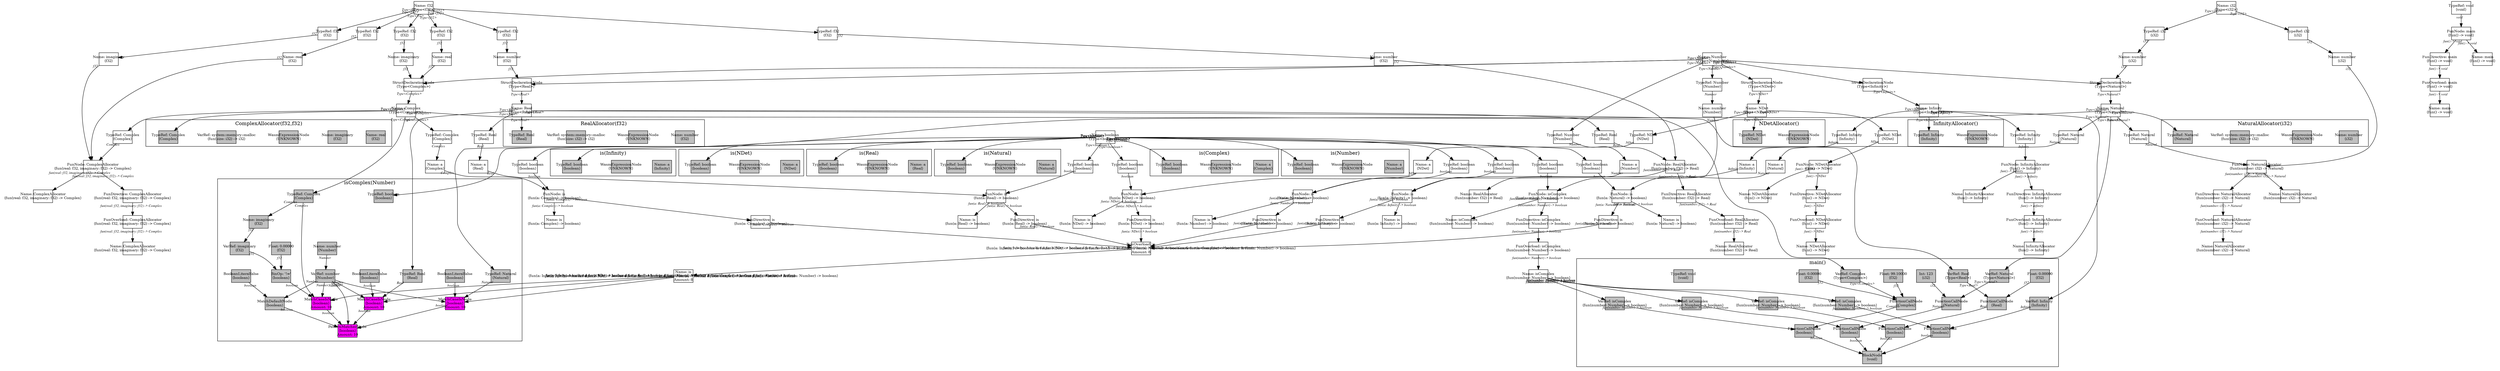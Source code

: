 digraph Document {
  node [shape=box,fixedsize=shape fontsize=10]
  1 [label="Name: i32\n⟨Type<i32>⟩", fillcolor=grey];
  2 [label="Name: f32\n⟨Type<f32>⟩", fillcolor=grey];
  3 [label="Name: boolean\n⟨Type<boolean>⟩", fillcolor=grey];
  4 [label="Name: Number\n⟨Type<Number>⟩", fillcolor=grey];
  5 [label="StructDeclarationNode\n⟨Type<Infinity>⟩", fillcolor=grey];
  6 [label="Name: Infinity\n⟨Type<Infinity>⟩", fillcolor=grey];
  7 [label="StructDeclarationNode\n⟨Type<NDet>⟩", fillcolor=grey];
  8 [label="Name: NDet\n⟨Type<NDet>⟩", fillcolor=grey];
  9 [label="StructDeclarationNode\n⟨Type<Real>⟩", fillcolor=grey];
  10 [label="TypeRef: f32\n⟨f32⟩", fillcolor=grey];
  11 [label="Name: number\n⟨f32⟩", fillcolor=grey];
  12 [label="Name: Real\n⟨Type<Real>⟩", fillcolor=grey];
  13 [label="StructDeclarationNode\n⟨Type<Natural>⟩", fillcolor=grey];
  14 [label="TypeRef: i32\n⟨i32⟩", fillcolor=grey];
  15 [label="Name: number\n⟨i32⟩", fillcolor=grey];
  16 [label="Name: Natural\n⟨Type<Natural>⟩", fillcolor=grey];
  17 [label="StructDeclarationNode\n⟨Type<Complex>⟩", fillcolor=grey];
  18 [label="TypeRef: f32\n⟨f32⟩", fillcolor=grey];
  19 [label="Name: real\n⟨f32⟩", fillcolor=grey];
  20 [label="TypeRef: f32\n⟨f32⟩", fillcolor=grey];
  21 [label="Name: imaginary\n⟨f32⟩", fillcolor=grey];
  22 [label="Name: Complex\n⟨Type<Complex>⟩", fillcolor=grey];
  23 [label="FunOverload: isComplex\n⟨fun(number: Number) -> boolean⟩", fillcolor=grey];
  24 [label="FunDirective: isComplex\n⟨fun(number: Number) -> boolean⟩", fillcolor=grey];
  25 [label="FunNode: isComplex\n⟨fun(number: Number) -> boolean⟩", fillcolor=grey];
  26 [label="TypeRef: Number\n⟨Number⟩", fillcolor=grey];
  27 [label="Name: number\n⟨Number⟩", fillcolor=grey];
  28 [label="TypeRef: boolean\n⟨boolean⟩", fillcolor=grey];
  29 [label="Name: isComplex\n⟨fun(number: Number) -> boolean⟩", fillcolor=grey];
  30 [label="Name: isComplex\n⟨fun(number: Number) -> boolean⟩", fillcolor=grey];
  31 [label="FunOverload: main\n⟨fun() -> void⟩", fillcolor=grey];
  32 [label="FunDirective: main\n⟨fun() -> void⟩", fillcolor=grey];
  33 [label="FunNode: main\n⟨fun() -> void⟩", fillcolor=grey];
  34 [label="TypeRef: void\n⟨void⟩", fillcolor=grey];
  35 [label="Name: main\n⟨fun() -> void⟩", fillcolor=grey];
  36 [label="Name: main\n⟨fun() -> void⟩", fillcolor=grey];
  37 [label="FunOverload: InfinityAllocator\n⟨fun() -> Infinity⟩", fillcolor=grey];
  38 [label="FunDirective: InfinityAllocator\n⟨fun() -> Infinity⟩", fillcolor=grey];
  39 [label="FunNode: InfinityAllocator\n⟨fun() -> Infinity⟩", fillcolor=grey];
  40 [label="TypeRef: Infinity\n⟨Infinity⟩", fillcolor=grey];
  41 [label="Name: InfinityAllocator\n⟨fun() -> Infinity⟩", fillcolor=grey];
  42 [label="Name: InfinityAllocator\n⟨fun() -> Infinity⟩", fillcolor=grey];
  43 [label="FunOverload: is\n⟨fun(a: Infinity) -> boolean & fun(a: NDet) -> boolean & fun(a: Real) -> boolean & fun(a: Natural) -> boolean & fun(a: Complex) -> boolean & fun(a: Number) -> boolean⟩
Amount: 8", fillcolor=magenta];
  44 [label="FunDirective: is\n⟨fun(a: Infinity) -> boolean⟩", fillcolor=grey];
  45 [label="FunNode: is\n⟨fun(a: Infinity) -> boolean⟩", fillcolor=grey];
  46 [label="TypeRef: Infinity\n⟨Infinity⟩", fillcolor=grey];
  47 [label="Name: a\n⟨Infinity⟩", fillcolor=grey];
  48 [label="TypeRef: boolean\n⟨boolean⟩", fillcolor=grey];
  49 [label="Name: is\n⟨fun(a: Infinity) -> boolean⟩", fillcolor=grey];
  50 [label="FunDirective: is\n⟨fun(a: NDet) -> boolean⟩", fillcolor=grey];
  51 [label="FunNode: is\n⟨fun(a: NDet) -> boolean⟩", fillcolor=grey];
  52 [label="TypeRef: NDet\n⟨NDet⟩", fillcolor=grey];
  53 [label="Name: a\n⟨NDet⟩", fillcolor=grey];
  54 [label="TypeRef: boolean\n⟨boolean⟩", fillcolor=grey];
  55 [label="Name: is\n⟨fun(a: NDet) -> boolean⟩", fillcolor=grey];
  56 [label="FunDirective: is\n⟨fun(a: Real) -> boolean⟩", fillcolor=grey];
  57 [label="FunNode: is\n⟨fun(a: Real) -> boolean⟩", fillcolor=grey];
  58 [label="TypeRef: Real\n⟨Real⟩", fillcolor=grey];
  59 [label="Name: a\n⟨Real⟩", fillcolor=grey];
  60 [label="TypeRef: boolean\n⟨boolean⟩", fillcolor=grey];
  61 [label="Name: is\n⟨fun(a: Real) -> boolean⟩", fillcolor=grey];
  62 [label="FunDirective: is\n⟨fun(a: Natural) -> boolean⟩", fillcolor=grey];
  63 [label="FunNode: is\n⟨fun(a: Natural) -> boolean⟩", fillcolor=grey];
  64 [label="TypeRef: Natural\n⟨Natural⟩", fillcolor=grey];
  65 [label="Name: a\n⟨Natural⟩", fillcolor=grey];
  66 [label="TypeRef: boolean\n⟨boolean⟩", fillcolor=grey];
  67 [label="Name: is\n⟨fun(a: Natural) -> boolean⟩", fillcolor=grey];
  68 [label="FunDirective: is\n⟨fun(a: Complex) -> boolean⟩", fillcolor=grey];
  69 [label="FunNode: is\n⟨fun(a: Complex) -> boolean⟩", fillcolor=grey];
  70 [label="TypeRef: Complex\n⟨Complex⟩", fillcolor=grey];
  71 [label="Name: a\n⟨Complex⟩", fillcolor=grey];
  72 [label="TypeRef: boolean\n⟨boolean⟩", fillcolor=grey];
  73 [label="Name: is\n⟨fun(a: Complex) -> boolean⟩", fillcolor=grey];
  74 [label="FunDirective: is\n⟨fun(a: Number) -> boolean⟩", fillcolor=grey];
  75 [label="FunNode: is\n⟨fun(a: Number) -> boolean⟩", fillcolor=grey];
  76 [label="TypeRef: Number\n⟨Number⟩", fillcolor=grey];
  77 [label="Name: a\n⟨Number⟩", fillcolor=grey];
  78 [label="TypeRef: boolean\n⟨boolean⟩", fillcolor=grey];
  79 [label="Name: is\n⟨fun(a: Number) -> boolean⟩", fillcolor=grey];
  80 [label="Name: is\n⟨fun(a: Infinity) -> boolean & fun(a: NDet) -> boolean & fun(a: Real) -> boolean & fun(a: Natural) -> boolean & fun(a: Complex) -> boolean & fun(a: Number) -> boolean⟩
Amount: 8", fillcolor=magenta];
  81 [label="FunOverload: NDetAllocator\n⟨fun() -> NDet⟩", fillcolor=grey];
  82 [label="FunDirective: NDetAllocator\n⟨fun() -> NDet⟩", fillcolor=grey];
  83 [label="FunNode: NDetAllocator\n⟨fun() -> NDet⟩", fillcolor=grey];
  84 [label="TypeRef: NDet\n⟨NDet⟩", fillcolor=grey];
  85 [label="Name: NDetAllocator\n⟨fun() -> NDet⟩", fillcolor=grey];
  86 [label="Name: NDetAllocator\n⟨fun() -> NDet⟩", fillcolor=grey];
  87 [label="FunOverload: RealAllocator\n⟨fun(number: f32) -> Real⟩", fillcolor=grey];
  88 [label="FunDirective: RealAllocator\n⟨fun(number: f32) -> Real⟩", fillcolor=grey];
  89 [label="FunNode: RealAllocator\n⟨fun(number: f32) -> Real⟩", fillcolor=grey];
  90 [label="TypeRef: f32\n⟨f32⟩", fillcolor=grey];
  91 [label="Name: number\n⟨f32⟩", fillcolor=grey];
  92 [label="TypeRef: Real\n⟨Real⟩", fillcolor=grey];
  93 [label="Name: RealAllocator\n⟨fun(number: f32) -> Real⟩", fillcolor=grey];
  94 [label="Name: RealAllocator\n⟨fun(number: f32) -> Real⟩", fillcolor=grey];
  95 [label="FunOverload: NaturalAllocator\n⟨fun(number: i32) -> Natural⟩", fillcolor=grey];
  96 [label="FunDirective: NaturalAllocator\n⟨fun(number: i32) -> Natural⟩", fillcolor=grey];
  97 [label="FunNode: NaturalAllocator\n⟨fun(number: i32) -> Natural⟩", fillcolor=grey];
  98 [label="TypeRef: i32\n⟨i32⟩", fillcolor=grey];
  99 [label="Name: number\n⟨i32⟩", fillcolor=grey];
  100 [label="TypeRef: Natural\n⟨Natural⟩", fillcolor=grey];
  101 [label="Name: NaturalAllocator\n⟨fun(number: i32) -> Natural⟩", fillcolor=grey];
  102 [label="Name: NaturalAllocator\n⟨fun(number: i32) -> Natural⟩", fillcolor=grey];
  103 [label="FunOverload: ComplexAllocator\n⟨fun(real: f32, imaginary: f32) -> Complex⟩", fillcolor=grey];
  104 [label="FunDirective: ComplexAllocator\n⟨fun(real: f32, imaginary: f32) -> Complex⟩", fillcolor=grey];
  105 [label="FunNode: ComplexAllocator\n⟨fun(real: f32, imaginary: f32) -> Complex⟩", fillcolor=grey];
  106 [label="TypeRef: f32\n⟨f32⟩", fillcolor=grey];
  107 [label="Name: real\n⟨f32⟩", fillcolor=grey];
  108 [label="TypeRef: f32\n⟨f32⟩", fillcolor=grey];
  109 [label="Name: imaginary\n⟨f32⟩", fillcolor=grey];
  110 [label="TypeRef: Complex\n⟨Complex⟩", fillcolor=grey];
  111 [label="Name: ComplexAllocator\n⟨fun(real: f32, imaginary: f32) -> Complex⟩", fillcolor=grey];
  112 [label="Name: ComplexAllocator\n⟨fun(real: f32, imaginary: f32) -> Complex⟩", fillcolor=grey];
  subgraph cluster0 {
    node [style=filled, fillcolor=grey];
    113 [label="BlockNode\n⟨void⟩", fillcolor=grey];
    114 [label="FunctionCallNode\n⟨boolean⟩", fillcolor=grey];
    115 [label="VarRef: isComplex\n⟨fun(number: Number) -> boolean⟩", fillcolor=grey];
    116 [label="VarRef: Infinity\n⟨Infinity⟩", fillcolor=grey];
    117 [label="FunctionCallNode\n⟨boolean⟩", fillcolor=grey];
    118 [label="VarRef: isComplex\n⟨fun(number: Number) -> boolean⟩", fillcolor=grey];
    119 [label="FunctionCallNode\n⟨Real⟩", fillcolor=grey];
    120 [label="VarRef: Real\n⟨Type<Real>⟩", fillcolor=grey];
    121 [label="Float: 0.00000\n⟨f32⟩", fillcolor=grey];
    122 [label="FunctionCallNode\n⟨boolean⟩", fillcolor=grey];
    123 [label="VarRef: isComplex\n⟨fun(number: Number) -> boolean⟩", fillcolor=grey];
    124 [label="FunctionCallNode\n⟨Natural⟩", fillcolor=grey];
    125 [label="VarRef: Natural\n⟨Type<Natural>⟩", fillcolor=grey];
    126 [label="Int: 123\n⟨i32⟩", fillcolor=grey];
    127 [label="FunctionCallNode\n⟨boolean⟩", fillcolor=grey];
    128 [label="VarRef: isComplex\n⟨fun(number: Number) -> boolean⟩", fillcolor=grey];
    129 [label="FunctionCallNode\n⟨Complex⟩", fillcolor=grey];
    130 [label="VarRef: Complex\n⟨Type<Complex>⟩", fillcolor=grey];
    131 [label="Float: 0.00000\n⟨f32⟩", fillcolor=grey];
    132 [label="Float: 99.10000\n⟨f32⟩", fillcolor=grey];
    133 [label="TypeRef: void\n⟨void⟩", fillcolor=grey];
    114 -> 113[taillabel="boolean" labeldistance="1" fontname="times  italic" fontsize = 10 color="black" ];
    115 -> 114[taillabel="fun(number: Number) -> boolean" labeldistance="1" fontname="times  italic" fontsize = 10 color="black" ];
    116 -> 114[taillabel="Infinity" labeldistance="1" fontname="times  italic" fontsize = 10 color="black" ];
    117 -> 113[taillabel="boolean" labeldistance="1" fontname="times  italic" fontsize = 10 color="black" ];
    118 -> 117[taillabel="fun(number: Number) -> boolean" labeldistance="1" fontname="times  italic" fontsize = 10 color="black" ];
    119 -> 117[taillabel="Real" labeldistance="1" fontname="times  italic" fontsize = 10 color="black" ];
    120 -> 119[taillabel="Type<Real>" labeldistance="1" fontname="times  italic" fontsize = 10 color="black" ];
    121 -> 119[taillabel="f32" labeldistance="1" fontname="times  italic" fontsize = 10 color="black" ];
    122 -> 113[taillabel="boolean" labeldistance="1" fontname="times  italic" fontsize = 10 color="black" ];
    123 -> 122[taillabel="fun(number: Number) -> boolean" labeldistance="1" fontname="times  italic" fontsize = 10 color="black" ];
    124 -> 122[taillabel="Natural" labeldistance="1" fontname="times  italic" fontsize = 10 color="black" ];
    125 -> 124[taillabel="Type<Natural>" labeldistance="1" fontname="times  italic" fontsize = 10 color="black" ];
    126 -> 124[taillabel="i32" labeldistance="1" fontname="times  italic" fontsize = 10 color="black" ];
    127 -> 113[taillabel="boolean" labeldistance="1" fontname="times  italic" fontsize = 10 color="black" ];
    128 -> 127[taillabel="fun(number: Number) -> boolean" labeldistance="1" fontname="times  italic" fontsize = 10 color="black" ];
    129 -> 127[taillabel="Complex" labeldistance="1" fontname="times  italic" fontsize = 10 color="black" ];
    130 -> 129[taillabel="Type<Complex>" labeldistance="1" fontname="times  italic" fontsize = 10 color="black" ];
    131 -> 129[taillabel="f32" labeldistance="1" fontname="times  italic" fontsize = 10 color="black" ];
    132 -> 129[taillabel="f32" labeldistance="1" fontname="times  italic" fontsize = 10 color="black" ];
  label = "main()";
}
  subgraph cluster1 {
    node [style=filled, fillcolor=grey];
    134 [label="Name: number\n⟨Number⟩", fillcolor=grey];
    135 [label="PatternMatcherNode\n⟨boolean⟩
Amount: 10", fillcolor=magenta];
    136 [label="VarRef: number\n⟨Number⟩", fillcolor=grey];
    137 [label="MatchCaseIsNode\n⟨boolean⟩
Amount: 10", fillcolor=magenta];
    138 [label="TypeRef: Real\n⟨Real⟩", fillcolor=grey];
    139 [label="BooleanLiteralfalse\n⟨boolean⟩", fillcolor=grey];
    140 [label="MatchCaseIsNode\n⟨boolean⟩
Amount: 10", fillcolor=magenta];
    141 [label="TypeRef: Natural\n⟨Natural⟩", fillcolor=grey];
    142 [label="BooleanLiteralfalse\n⟨boolean⟩", fillcolor=grey];
    143 [label="MatchCaseIsNode\n⟨boolean⟩
Amount: 10", fillcolor=magenta];
    144 [label="TypeRef: Complex\n⟨Complex⟩", fillcolor=grey];
    145 [label="BinOp: '!='\n⟨boolean⟩", fillcolor=grey];
    146 [label="VarRef: imaginary\n⟨f32⟩", fillcolor=grey];
    147 [label="Float: 0.00000\n⟨f32⟩", fillcolor=grey];
    148 [label="Name: imaginary\n⟨f32⟩", fillcolor=grey];
    149 [label="MatchDefaultNode\n⟨boolean⟩", fillcolor=grey];
    150 [label="BooleanLiteralfalse\n⟨boolean⟩", fillcolor=grey];
    151 [label="TypeRef: boolean\n⟨boolean⟩", fillcolor=grey];
    134 -> 136[taillabel="Number" labeldistance="1" fontname="times  italic" fontsize = 10 color="black" ];
    136 -> 135[taillabel="Number" labeldistance="1" fontname="times  italic" fontsize = 10 color="black" ];
    136 -> 137[taillabel="Number" labeldistance="1" fontname="times  italic" fontsize = 10 color="black" ];
    136 -> 140[taillabel="Number" labeldistance="1" fontname="times  italic" fontsize = 10 color="black" ];
    136 -> 143[taillabel="Number" labeldistance="1" fontname="times  italic" fontsize = 10 color="black" ];
    136 -> 149[taillabel="Number" labeldistance="1" fontname="times  italic" fontsize = 10 color="black" ];
    137 -> 135[taillabel="boolean" labeldistance="1" fontname="times  italic" fontsize = 10 color="black" ];
    138 -> 137[taillabel="Real" labeldistance="1" fontname="times  italic" fontsize = 10 color="black" ];
    139 -> 137[taillabel="boolean" labeldistance="1" fontname="times  italic" fontsize = 10 color="black" ];
    140 -> 135[taillabel="boolean" labeldistance="1" fontname="times  italic" fontsize = 10 color="black" ];
    141 -> 140[taillabel="Natural" labeldistance="1" fontname="times  italic" fontsize = 10 color="black" ];
    142 -> 140[taillabel="boolean" labeldistance="1" fontname="times  italic" fontsize = 10 color="black" ];
    143 -> 135[taillabel="boolean" labeldistance="1" fontname="times  italic" fontsize = 10 color="black" ];
    144 -> 143[taillabel="Complex" labeldistance="1" fontname="times  italic" fontsize = 10 color="black" ];
    144 -> 148[taillabel="Complex" labeldistance="1" fontname="times  italic" fontsize = 10 color="black" ];
    145 -> 143[taillabel="boolean" labeldistance="1" fontname="times  italic" fontsize = 10 color="black" ];
    146 -> 145[taillabel="f32" labeldistance="1" fontname="times  italic" fontsize = 10 color="black" ];
    147 -> 145[taillabel="f32" labeldistance="1" fontname="times  italic" fontsize = 10 color="black" ];
    148 -> 146[taillabel="f32" labeldistance="1" fontname="times  italic" fontsize = 10 color="black" ];
    149 -> 135[taillabel="boolean" labeldistance="1" fontname="times  italic" fontsize = 10 color="black" ];
    150 -> 149[taillabel="boolean" labeldistance="1" fontname="times  italic" fontsize = 10 color="black" ];
  label = "isComplex(Number)";
}
  subgraph cluster2 {
    node [style=filled, fillcolor=grey];
    152 [label="Name: a\n⟨Number⟩", fillcolor=grey];
    153 [label="WasmExpressionNode\n⟨UNKNOWN⟩", fillcolor=grey];
    154 [label="TypeRef: boolean\n⟨boolean⟩", fillcolor=grey];
  label = "is(Number)";
}
  subgraph cluster3 {
    node [style=filled, fillcolor=grey];
    155 [label="WasmExpressionNode\n⟨UNKNOWN⟩", fillcolor=grey];
    156 [label="TypeRef: Infinity\n⟨Infinity⟩", fillcolor=grey];
  label = "InfinityAllocator()";
}
  subgraph cluster4 {
    node [style=filled, fillcolor=grey];
    157 [label="WasmExpressionNode\n⟨UNKNOWN⟩", fillcolor=grey];
    158 [label="TypeRef: NDet\n⟨NDet⟩", fillcolor=grey];
  label = "NDetAllocator()";
}
  subgraph cluster5 {
    node [style=filled, fillcolor=grey];
    159 [label="Name: a\n⟨Infinity⟩", fillcolor=grey];
    160 [label="WasmExpressionNode\n⟨UNKNOWN⟩", fillcolor=grey];
    161 [label="TypeRef: boolean\n⟨boolean⟩", fillcolor=grey];
  label = "is(Infinity)";
}
  subgraph cluster6 {
    node [style=filled, fillcolor=grey];
    162 [label="Name: a\n⟨NDet⟩", fillcolor=grey];
    163 [label="WasmExpressionNode\n⟨UNKNOWN⟩", fillcolor=grey];
    164 [label="TypeRef: boolean\n⟨boolean⟩", fillcolor=grey];
  label = "is(NDet)";
}
  subgraph cluster7 {
    node [style=filled, fillcolor=grey];
    165 [label="Name: a\n⟨Real⟩", fillcolor=grey];
    166 [label="WasmExpressionNode\n⟨UNKNOWN⟩", fillcolor=grey];
    167 [label="TypeRef: boolean\n⟨boolean⟩", fillcolor=grey];
  label = "is(Real)";
}
  subgraph cluster8 {
    node [style=filled, fillcolor=grey];
    168 [label="Name: a\n⟨Natural⟩", fillcolor=grey];
    169 [label="WasmExpressionNode\n⟨UNKNOWN⟩", fillcolor=grey];
    170 [label="TypeRef: boolean\n⟨boolean⟩", fillcolor=grey];
  label = "is(Natural)";
}
  subgraph cluster9 {
    node [style=filled, fillcolor=grey];
    171 [label="Name: a\n⟨Complex⟩", fillcolor=grey];
    172 [label="WasmExpressionNode\n⟨UNKNOWN⟩", fillcolor=grey];
    173 [label="TypeRef: boolean\n⟨boolean⟩", fillcolor=grey];
  label = "is(Complex)";
}
  subgraph cluster10 {
    node [style=filled, fillcolor=grey];
    174 [label="Name: number\n⟨i32⟩", fillcolor=grey];
    175 [label="WasmExpressionNode\n⟨UNKNOWN⟩", fillcolor=grey];
    176 [label="VarRef: system::memory::malloc\n⟨fun(size: i32) -> i32⟩", fillcolor=grey];
    177 [label="TypeRef: Natural\n⟨Natural⟩", fillcolor=grey];
  label = "NaturalAllocator(i32)";
}
  subgraph cluster11 {
    node [style=filled, fillcolor=grey];
    178 [label="Name: number\n⟨f32⟩", fillcolor=grey];
    179 [label="WasmExpressionNode\n⟨UNKNOWN⟩", fillcolor=grey];
    180 [label="VarRef: system::memory::malloc\n⟨fun(size: i32) -> i32⟩", fillcolor=grey];
    181 [label="TypeRef: Real\n⟨Real⟩", fillcolor=grey];
  label = "RealAllocator(f32)";
}
  subgraph cluster12 {
    node [style=filled, fillcolor=grey];
    182 [label="Name: real\n⟨f32⟩", fillcolor=grey];
    183 [label="Name: imaginary\n⟨f32⟩", fillcolor=grey];
    184 [label="WasmExpressionNode\n⟨UNKNOWN⟩", fillcolor=grey];
    185 [label="VarRef: system::memory::malloc\n⟨fun(size: i32) -> i32⟩", fillcolor=grey];
    186 [label="TypeRef: Complex\n⟨Complex⟩", fillcolor=grey];
  label = "ComplexAllocator(f32,f32)";
}
  1 -> 14[taillabel="Type<i32>" labeldistance="1" fontname="times  italic" fontsize = 10 color="black" ];
  1 -> 98[taillabel="Type<i32>" labeldistance="1" fontname="times  italic" fontsize = 10 color="black" ];
  2 -> 10[taillabel="Type<f32>" labeldistance="1" fontname="times  italic" fontsize = 10 color="black" ];
  2 -> 18[taillabel="Type<f32>" labeldistance="1" fontname="times  italic" fontsize = 10 color="black" ];
  2 -> 20[taillabel="Type<f32>" labeldistance="1" fontname="times  italic" fontsize = 10 color="black" ];
  2 -> 90[taillabel="Type<f32>" labeldistance="1" fontname="times  italic" fontsize = 10 color="black" ];
  2 -> 106[taillabel="Type<f32>" labeldistance="1" fontname="times  italic" fontsize = 10 color="black" ];
  2 -> 108[taillabel="Type<f32>" labeldistance="1" fontname="times  italic" fontsize = 10 color="black" ];
  3 -> 28[taillabel="Type<boolean>" labeldistance="1" fontname="times  italic" fontsize = 10 color="black" ];
  3 -> 48[taillabel="Type<boolean>" labeldistance="1" fontname="times  italic" fontsize = 10 color="black" ];
  3 -> 54[taillabel="Type<boolean>" labeldistance="1" fontname="times  italic" fontsize = 10 color="black" ];
  3 -> 60[taillabel="Type<boolean>" labeldistance="1" fontname="times  italic" fontsize = 10 color="black" ];
  3 -> 66[taillabel="Type<boolean>" labeldistance="1" fontname="times  italic" fontsize = 10 color="black" ];
  3 -> 72[taillabel="Type<boolean>" labeldistance="1" fontname="times  italic" fontsize = 10 color="black" ];
  3 -> 78[taillabel="Type<boolean>" labeldistance="1" fontname="times  italic" fontsize = 10 color="black" ];
  3 -> 151[taillabel="Type<boolean>" labeldistance="1" fontname="times  italic" fontsize = 10 color="black" ];
  3 -> 154[taillabel="Type<boolean>" labeldistance="1" fontname="times  italic" fontsize = 10 color="black" ];
  3 -> 161[taillabel="Type<boolean>" labeldistance="1" fontname="times  italic" fontsize = 10 color="black" ];
  3 -> 164[taillabel="Type<boolean>" labeldistance="1" fontname="times  italic" fontsize = 10 color="black" ];
  3 -> 167[taillabel="Type<boolean>" labeldistance="1" fontname="times  italic" fontsize = 10 color="black" ];
  3 -> 170[taillabel="Type<boolean>" labeldistance="1" fontname="times  italic" fontsize = 10 color="black" ];
  3 -> 173[taillabel="Type<boolean>" labeldistance="1" fontname="times  italic" fontsize = 10 color="black" ];
  4 -> 5[taillabel="Type<Number>" labeldistance="1" fontname="times  italic" fontsize = 10 color="black" ];
  4 -> 7[taillabel="Type<Number>" labeldistance="1" fontname="times  italic" fontsize = 10 color="black" ];
  4 -> 9[taillabel="Type<Number>" labeldistance="1" fontname="times  italic" fontsize = 10 color="black" ];
  4 -> 13[taillabel="Type<Number>" labeldistance="1" fontname="times  italic" fontsize = 10 color="black" ];
  4 -> 17[taillabel="Type<Number>" labeldistance="1" fontname="times  italic" fontsize = 10 color="black" ];
  4 -> 26[taillabel="Type<Number>" labeldistance="1" fontname="times  italic" fontsize = 10 color="black" ];
  4 -> 76[taillabel="Type<Number>" labeldistance="1" fontname="times  italic" fontsize = 10 color="black" ];
  5 -> 6[taillabel="Type<Infinity>" labeldistance="1" fontname="times  italic" fontsize = 10 color="black" ];
  6 -> 40[taillabel="Type<Infinity>" labeldistance="1" fontname="times  italic" fontsize = 10 color="black" ];
  6 -> 46[taillabel="Type<Infinity>" labeldistance="1" fontname="times  italic" fontsize = 10 color="black" ];
  6 -> 116[taillabel="Type<Infinity>" labeldistance="1" fontname="times  italic" fontsize = 10 color="black" ];
  6 -> 156[taillabel="Type<Infinity>" labeldistance="1" fontname="times  italic" fontsize = 10 color="black" ];
  7 -> 8[taillabel="Type<NDet>" labeldistance="1" fontname="times  italic" fontsize = 10 color="black" ];
  8 -> 52[taillabel="Type<NDet>" labeldistance="1" fontname="times  italic" fontsize = 10 color="black" ];
  8 -> 84[taillabel="Type<NDet>" labeldistance="1" fontname="times  italic" fontsize = 10 color="black" ];
  8 -> 158[taillabel="Type<NDet>" labeldistance="1" fontname="times  italic" fontsize = 10 color="black" ];
  9 -> 12[taillabel="Type<Real>" labeldistance="1" fontname="times  italic" fontsize = 10 color="black" ];
  10 -> 11[taillabel="f32" labeldistance="1" fontname="times  italic" fontsize = 10 color="black" ];
  11 -> 9[taillabel="f32" labeldistance="1" fontname="times  italic" fontsize = 10 color="black" ];
  12 -> 58[taillabel="Type<Real>" labeldistance="1" fontname="times  italic" fontsize = 10 color="black" ];
  12 -> 92[taillabel="Type<Real>" labeldistance="1" fontname="times  italic" fontsize = 10 color="black" ];
  12 -> 120[taillabel="Type<Real>" labeldistance="1" fontname="times  italic" fontsize = 10 color="black" ];
  12 -> 138[taillabel="Type<Real>" labeldistance="1" fontname="times  italic" fontsize = 10 color="black" ];
  12 -> 181[taillabel="Type<Real>" labeldistance="1" fontname="times  italic" fontsize = 10 color="black" ];
  13 -> 16[taillabel="Type<Natural>" labeldistance="1" fontname="times  italic" fontsize = 10 color="black" ];
  14 -> 15[taillabel="i32" labeldistance="1" fontname="times  italic" fontsize = 10 color="black" ];
  15 -> 13[taillabel="i32" labeldistance="1" fontname="times  italic" fontsize = 10 color="black" ];
  16 -> 64[taillabel="Type<Natural>" labeldistance="1" fontname="times  italic" fontsize = 10 color="black" ];
  16 -> 100[taillabel="Type<Natural>" labeldistance="1" fontname="times  italic" fontsize = 10 color="black" ];
  16 -> 125[taillabel="Type<Natural>" labeldistance="1" fontname="times  italic" fontsize = 10 color="black" ];
  16 -> 141[taillabel="Type<Natural>" labeldistance="1" fontname="times  italic" fontsize = 10 color="black" ];
  16 -> 177[taillabel="Type<Natural>" labeldistance="1" fontname="times  italic" fontsize = 10 color="black" ];
  17 -> 22[taillabel="Type<Complex>" labeldistance="1" fontname="times  italic" fontsize = 10 color="black" ];
  18 -> 19[taillabel="f32" labeldistance="1" fontname="times  italic" fontsize = 10 color="black" ];
  19 -> 17[taillabel="f32" labeldistance="1" fontname="times  italic" fontsize = 10 color="black" ];
  20 -> 21[taillabel="f32" labeldistance="1" fontname="times  italic" fontsize = 10 color="black" ];
  21 -> 17[taillabel="f32" labeldistance="1" fontname="times  italic" fontsize = 10 color="black" ];
  22 -> 70[taillabel="Type<Complex>" labeldistance="1" fontname="times  italic" fontsize = 10 color="black" ];
  22 -> 110[taillabel="Type<Complex>" labeldistance="1" fontname="times  italic" fontsize = 10 color="black" ];
  22 -> 130[taillabel="Type<Complex>" labeldistance="1" fontname="times  italic" fontsize = 10 color="black" ];
  22 -> 144[taillabel="Type<Complex>" labeldistance="1" fontname="times  italic" fontsize = 10 color="black" ];
  22 -> 186[taillabel="Type<Complex>" labeldistance="1" fontname="times  italic" fontsize = 10 color="black" ];
  23 -> 30[taillabel="fun(number: Number) -> boolean" labeldistance="1" fontname="times  italic" fontsize = 10 color="black" ];
  24 -> 23[taillabel="fun(number: Number) -> boolean" labeldistance="1" fontname="times  italic" fontsize = 10 color="black" ];
  25 -> 29[taillabel="fun(number: Number) -> boolean" labeldistance="1" fontname="times  italic" fontsize = 10 color="black" ];
  25 -> 24[taillabel="fun(number: Number) -> boolean" labeldistance="1" fontname="times  italic" fontsize = 10 color="black" ];
  26 -> 27[taillabel="Number" labeldistance="1" fontname="times  italic" fontsize = 10 color="black" ];
  27 -> 25[taillabel="Number" labeldistance="1" fontname="times  italic" fontsize = 10 color="black" ];
  28 -> 25[taillabel="boolean" labeldistance="1" fontname="times  italic" fontsize = 10 color="black" ];
  30 -> 115[taillabel="fun(number: Number) -> boolean" labeldistance="1" fontname="times  italic" fontsize = 10 color="black" ];
  30 -> 118[taillabel="fun(number: Number) -> boolean" labeldistance="1" fontname="times  italic" fontsize = 10 color="black" ];
  30 -> 123[taillabel="fun(number: Number) -> boolean" labeldistance="1" fontname="times  italic" fontsize = 10 color="black" ];
  30 -> 128[taillabel="fun(number: Number) -> boolean" labeldistance="1" fontname="times  italic" fontsize = 10 color="black" ];
  31 -> 36[taillabel="fun() -> void" labeldistance="1" fontname="times  italic" fontsize = 10 color="black" ];
  32 -> 31[taillabel="fun() -> void" labeldistance="1" fontname="times  italic" fontsize = 10 color="black" ];
  33 -> 35[taillabel="fun() -> void" labeldistance="1" fontname="times  italic" fontsize = 10 color="black" ];
  33 -> 32[taillabel="fun() -> void" labeldistance="1" fontname="times  italic" fontsize = 10 color="black" ];
  34 -> 33[taillabel="void" labeldistance="1" fontname="times  italic" fontsize = 10 color="black" ];
  37 -> 42[taillabel="fun() -> Infinity" labeldistance="1" fontname="times  italic" fontsize = 10 color="black" ];
  38 -> 37[taillabel="fun() -> Infinity" labeldistance="1" fontname="times  italic" fontsize = 10 color="black" ];
  39 -> 41[taillabel="fun() -> Infinity" labeldistance="1" fontname="times  italic" fontsize = 10 color="black" ];
  39 -> 38[taillabel="fun() -> Infinity" labeldistance="1" fontname="times  italic" fontsize = 10 color="black" ];
  40 -> 39[taillabel="Infinity" labeldistance="1" fontname="times  italic" fontsize = 10 color="black" ];
  43 -> 80[taillabel="fun(a: Infinity) -> boolean & fun(a: NDet) -> boolean & fun(a: Real) -> boolean & fun(a: Natural) -> boolean & fun(a: Complex) -> boolean & fun(a: Number) -> boolean" labeldistance="1" fontname="times  italic" fontsize = 10 color="black" ];
  44 -> 43[taillabel="fun(a: Infinity) -> boolean" labeldistance="1" fontname="times  italic" fontsize = 10 color="black" ];
  45 -> 49[taillabel="fun(a: Infinity) -> boolean" labeldistance="1" fontname="times  italic" fontsize = 10 color="black" ];
  45 -> 44[taillabel="fun(a: Infinity) -> boolean" labeldistance="1" fontname="times  italic" fontsize = 10 color="black" ];
  46 -> 47[taillabel="Infinity" labeldistance="1" fontname="times  italic" fontsize = 10 color="black" ];
  47 -> 45[taillabel="Infinity" labeldistance="1" fontname="times  italic" fontsize = 10 color="black" ];
  48 -> 45[taillabel="boolean" labeldistance="1" fontname="times  italic" fontsize = 10 color="black" ];
  50 -> 43[taillabel="fun(a: NDet) -> boolean" labeldistance="1" fontname="times  italic" fontsize = 10 color="black" ];
  51 -> 55[taillabel="fun(a: NDet) -> boolean" labeldistance="1" fontname="times  italic" fontsize = 10 color="black" ];
  51 -> 50[taillabel="fun(a: NDet) -> boolean" labeldistance="1" fontname="times  italic" fontsize = 10 color="black" ];
  52 -> 53[taillabel="NDet" labeldistance="1" fontname="times  italic" fontsize = 10 color="black" ];
  53 -> 51[taillabel="NDet" labeldistance="1" fontname="times  italic" fontsize = 10 color="black" ];
  54 -> 51[taillabel="boolean" labeldistance="1" fontname="times  italic" fontsize = 10 color="black" ];
  56 -> 43[taillabel="fun(a: Real) -> boolean" labeldistance="1" fontname="times  italic" fontsize = 10 color="black" ];
  57 -> 61[taillabel="fun(a: Real) -> boolean" labeldistance="1" fontname="times  italic" fontsize = 10 color="black" ];
  57 -> 56[taillabel="fun(a: Real) -> boolean" labeldistance="1" fontname="times  italic" fontsize = 10 color="black" ];
  58 -> 59[taillabel="Real" labeldistance="1" fontname="times  italic" fontsize = 10 color="black" ];
  59 -> 57[taillabel="Real" labeldistance="1" fontname="times  italic" fontsize = 10 color="black" ];
  60 -> 57[taillabel="boolean" labeldistance="1" fontname="times  italic" fontsize = 10 color="black" ];
  62 -> 43[taillabel="fun(a: Natural) -> boolean" labeldistance="1" fontname="times  italic" fontsize = 10 color="black" ];
  63 -> 67[taillabel="fun(a: Natural) -> boolean" labeldistance="1" fontname="times  italic" fontsize = 10 color="black" ];
  63 -> 62[taillabel="fun(a: Natural) -> boolean" labeldistance="1" fontname="times  italic" fontsize = 10 color="black" ];
  64 -> 65[taillabel="Natural" labeldistance="1" fontname="times  italic" fontsize = 10 color="black" ];
  65 -> 63[taillabel="Natural" labeldistance="1" fontname="times  italic" fontsize = 10 color="black" ];
  66 -> 63[taillabel="boolean" labeldistance="1" fontname="times  italic" fontsize = 10 color="black" ];
  68 -> 43[taillabel="fun(a: Complex) -> boolean" labeldistance="1" fontname="times  italic" fontsize = 10 color="black" ];
  69 -> 73[taillabel="fun(a: Complex) -> boolean" labeldistance="1" fontname="times  italic" fontsize = 10 color="black" ];
  69 -> 68[taillabel="fun(a: Complex) -> boolean" labeldistance="1" fontname="times  italic" fontsize = 10 color="black" ];
  70 -> 71[taillabel="Complex" labeldistance="1" fontname="times  italic" fontsize = 10 color="black" ];
  71 -> 69[taillabel="Complex" labeldistance="1" fontname="times  italic" fontsize = 10 color="black" ];
  72 -> 69[taillabel="boolean" labeldistance="1" fontname="times  italic" fontsize = 10 color="black" ];
  74 -> 43[taillabel="fun(a: Number) -> boolean" labeldistance="1" fontname="times  italic" fontsize = 10 color="black" ];
  75 -> 79[taillabel="fun(a: Number) -> boolean" labeldistance="1" fontname="times  italic" fontsize = 10 color="black" ];
  75 -> 74[taillabel="fun(a: Number) -> boolean" labeldistance="1" fontname="times  italic" fontsize = 10 color="black" ];
  76 -> 77[taillabel="Number" labeldistance="1" fontname="times  italic" fontsize = 10 color="black" ];
  77 -> 75[taillabel="Number" labeldistance="1" fontname="times  italic" fontsize = 10 color="black" ];
  78 -> 75[taillabel="boolean" labeldistance="1" fontname="times  italic" fontsize = 10 color="black" ];
  80 -> 137[taillabel="fun(a: Infinity) -> boolean & fun(a: NDet) -> boolean & fun(a: Real) -> boolean & fun(a: Natural) -> boolean & fun(a: Complex) -> boolean & fun(a: Number) -> boolean" labeldistance="1" fontname="times  italic" fontsize = 10 color="black" ];
  80 -> 140[taillabel="fun(a: Infinity) -> boolean & fun(a: NDet) -> boolean & fun(a: Real) -> boolean & fun(a: Natural) -> boolean & fun(a: Complex) -> boolean & fun(a: Number) -> boolean" labeldistance="1" fontname="times  italic" fontsize = 10 color="black" ];
  80 -> 143[taillabel="fun(a: Infinity) -> boolean & fun(a: NDet) -> boolean & fun(a: Real) -> boolean & fun(a: Natural) -> boolean & fun(a: Complex) -> boolean & fun(a: Number) -> boolean" labeldistance="1" fontname="times  italic" fontsize = 10 color="black" ];
  81 -> 86[taillabel="fun() -> NDet" labeldistance="1" fontname="times  italic" fontsize = 10 color="black" ];
  82 -> 81[taillabel="fun() -> NDet" labeldistance="1" fontname="times  italic" fontsize = 10 color="black" ];
  83 -> 85[taillabel="fun() -> NDet" labeldistance="1" fontname="times  italic" fontsize = 10 color="black" ];
  83 -> 82[taillabel="fun() -> NDet" labeldistance="1" fontname="times  italic" fontsize = 10 color="black" ];
  84 -> 83[taillabel="NDet" labeldistance="1" fontname="times  italic" fontsize = 10 color="black" ];
  87 -> 94[taillabel="fun(number: f32) -> Real" labeldistance="1" fontname="times  italic" fontsize = 10 color="black" ];
  88 -> 87[taillabel="fun(number: f32) -> Real" labeldistance="1" fontname="times  italic" fontsize = 10 color="black" ];
  89 -> 93[taillabel="fun(number: f32) -> Real" labeldistance="1" fontname="times  italic" fontsize = 10 color="black" ];
  89 -> 88[taillabel="fun(number: f32) -> Real" labeldistance="1" fontname="times  italic" fontsize = 10 color="black" ];
  90 -> 91[taillabel="f32" labeldistance="1" fontname="times  italic" fontsize = 10 color="black" ];
  91 -> 89[taillabel="f32" labeldistance="1" fontname="times  italic" fontsize = 10 color="black" ];
  92 -> 89[taillabel="Real" labeldistance="1" fontname="times  italic" fontsize = 10 color="black" ];
  95 -> 102[taillabel="fun(number: i32) -> Natural" labeldistance="1" fontname="times  italic" fontsize = 10 color="black" ];
  96 -> 95[taillabel="fun(number: i32) -> Natural" labeldistance="1" fontname="times  italic" fontsize = 10 color="black" ];
  97 -> 101[taillabel="fun(number: i32) -> Natural" labeldistance="1" fontname="times  italic" fontsize = 10 color="black" ];
  97 -> 96[taillabel="fun(number: i32) -> Natural" labeldistance="1" fontname="times  italic" fontsize = 10 color="black" ];
  98 -> 99[taillabel="i32" labeldistance="1" fontname="times  italic" fontsize = 10 color="black" ];
  99 -> 97[taillabel="i32" labeldistance="1" fontname="times  italic" fontsize = 10 color="black" ];
  100 -> 97[taillabel="Natural" labeldistance="1" fontname="times  italic" fontsize = 10 color="black" ];
  103 -> 112[taillabel="fun(real: f32, imaginary: f32) -> Complex" labeldistance="1" fontname="times  italic" fontsize = 10 color="black" ];
  104 -> 103[taillabel="fun(real: f32, imaginary: f32) -> Complex" labeldistance="1" fontname="times  italic" fontsize = 10 color="black" ];
  105 -> 111[taillabel="fun(real: f32, imaginary: f32) -> Complex" labeldistance="1" fontname="times  italic" fontsize = 10 color="black" ];
  105 -> 104[taillabel="fun(real: f32, imaginary: f32) -> Complex" labeldistance="1" fontname="times  italic" fontsize = 10 color="black" ];
  106 -> 107[taillabel="f32" labeldistance="1" fontname="times  italic" fontsize = 10 color="black" ];
  107 -> 105[taillabel="f32" labeldistance="1" fontname="times  italic" fontsize = 10 color="black" ];
  108 -> 109[taillabel="f32" labeldistance="1" fontname="times  italic" fontsize = 10 color="black" ];
  109 -> 105[taillabel="f32" labeldistance="1" fontname="times  italic" fontsize = 10 color="black" ];
  110 -> 105[taillabel="Complex" labeldistance="1" fontname="times  italic" fontsize = 10 color="black" ];
  label="";
}
